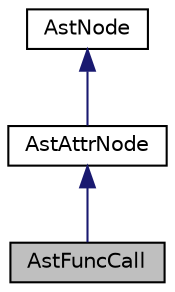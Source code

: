 digraph "AstFuncCall"
{
  edge [fontname="Helvetica",fontsize="10",labelfontname="Helvetica",labelfontsize="10"];
  node [fontname="Helvetica",fontsize="10",shape=record];
  Node3 [label="AstFuncCall",height=0.2,width=0.4,color="black", fillcolor="grey75", style="filled", fontcolor="black"];
  Node4 -> Node3 [dir="back",color="midnightblue",fontsize="10",style="solid",fontname="Helvetica"];
  Node4 [label="AstAttrNode",height=0.2,width=0.4,color="black", fillcolor="white", style="filled",URL="$classAstAttrNode.html"];
  Node5 -> Node4 [dir="back",color="midnightblue",fontsize="10",style="solid",fontname="Helvetica"];
  Node5 [label="AstNode",height=0.2,width=0.4,color="black", fillcolor="white", style="filled",URL="$classAstNode.html"];
}
